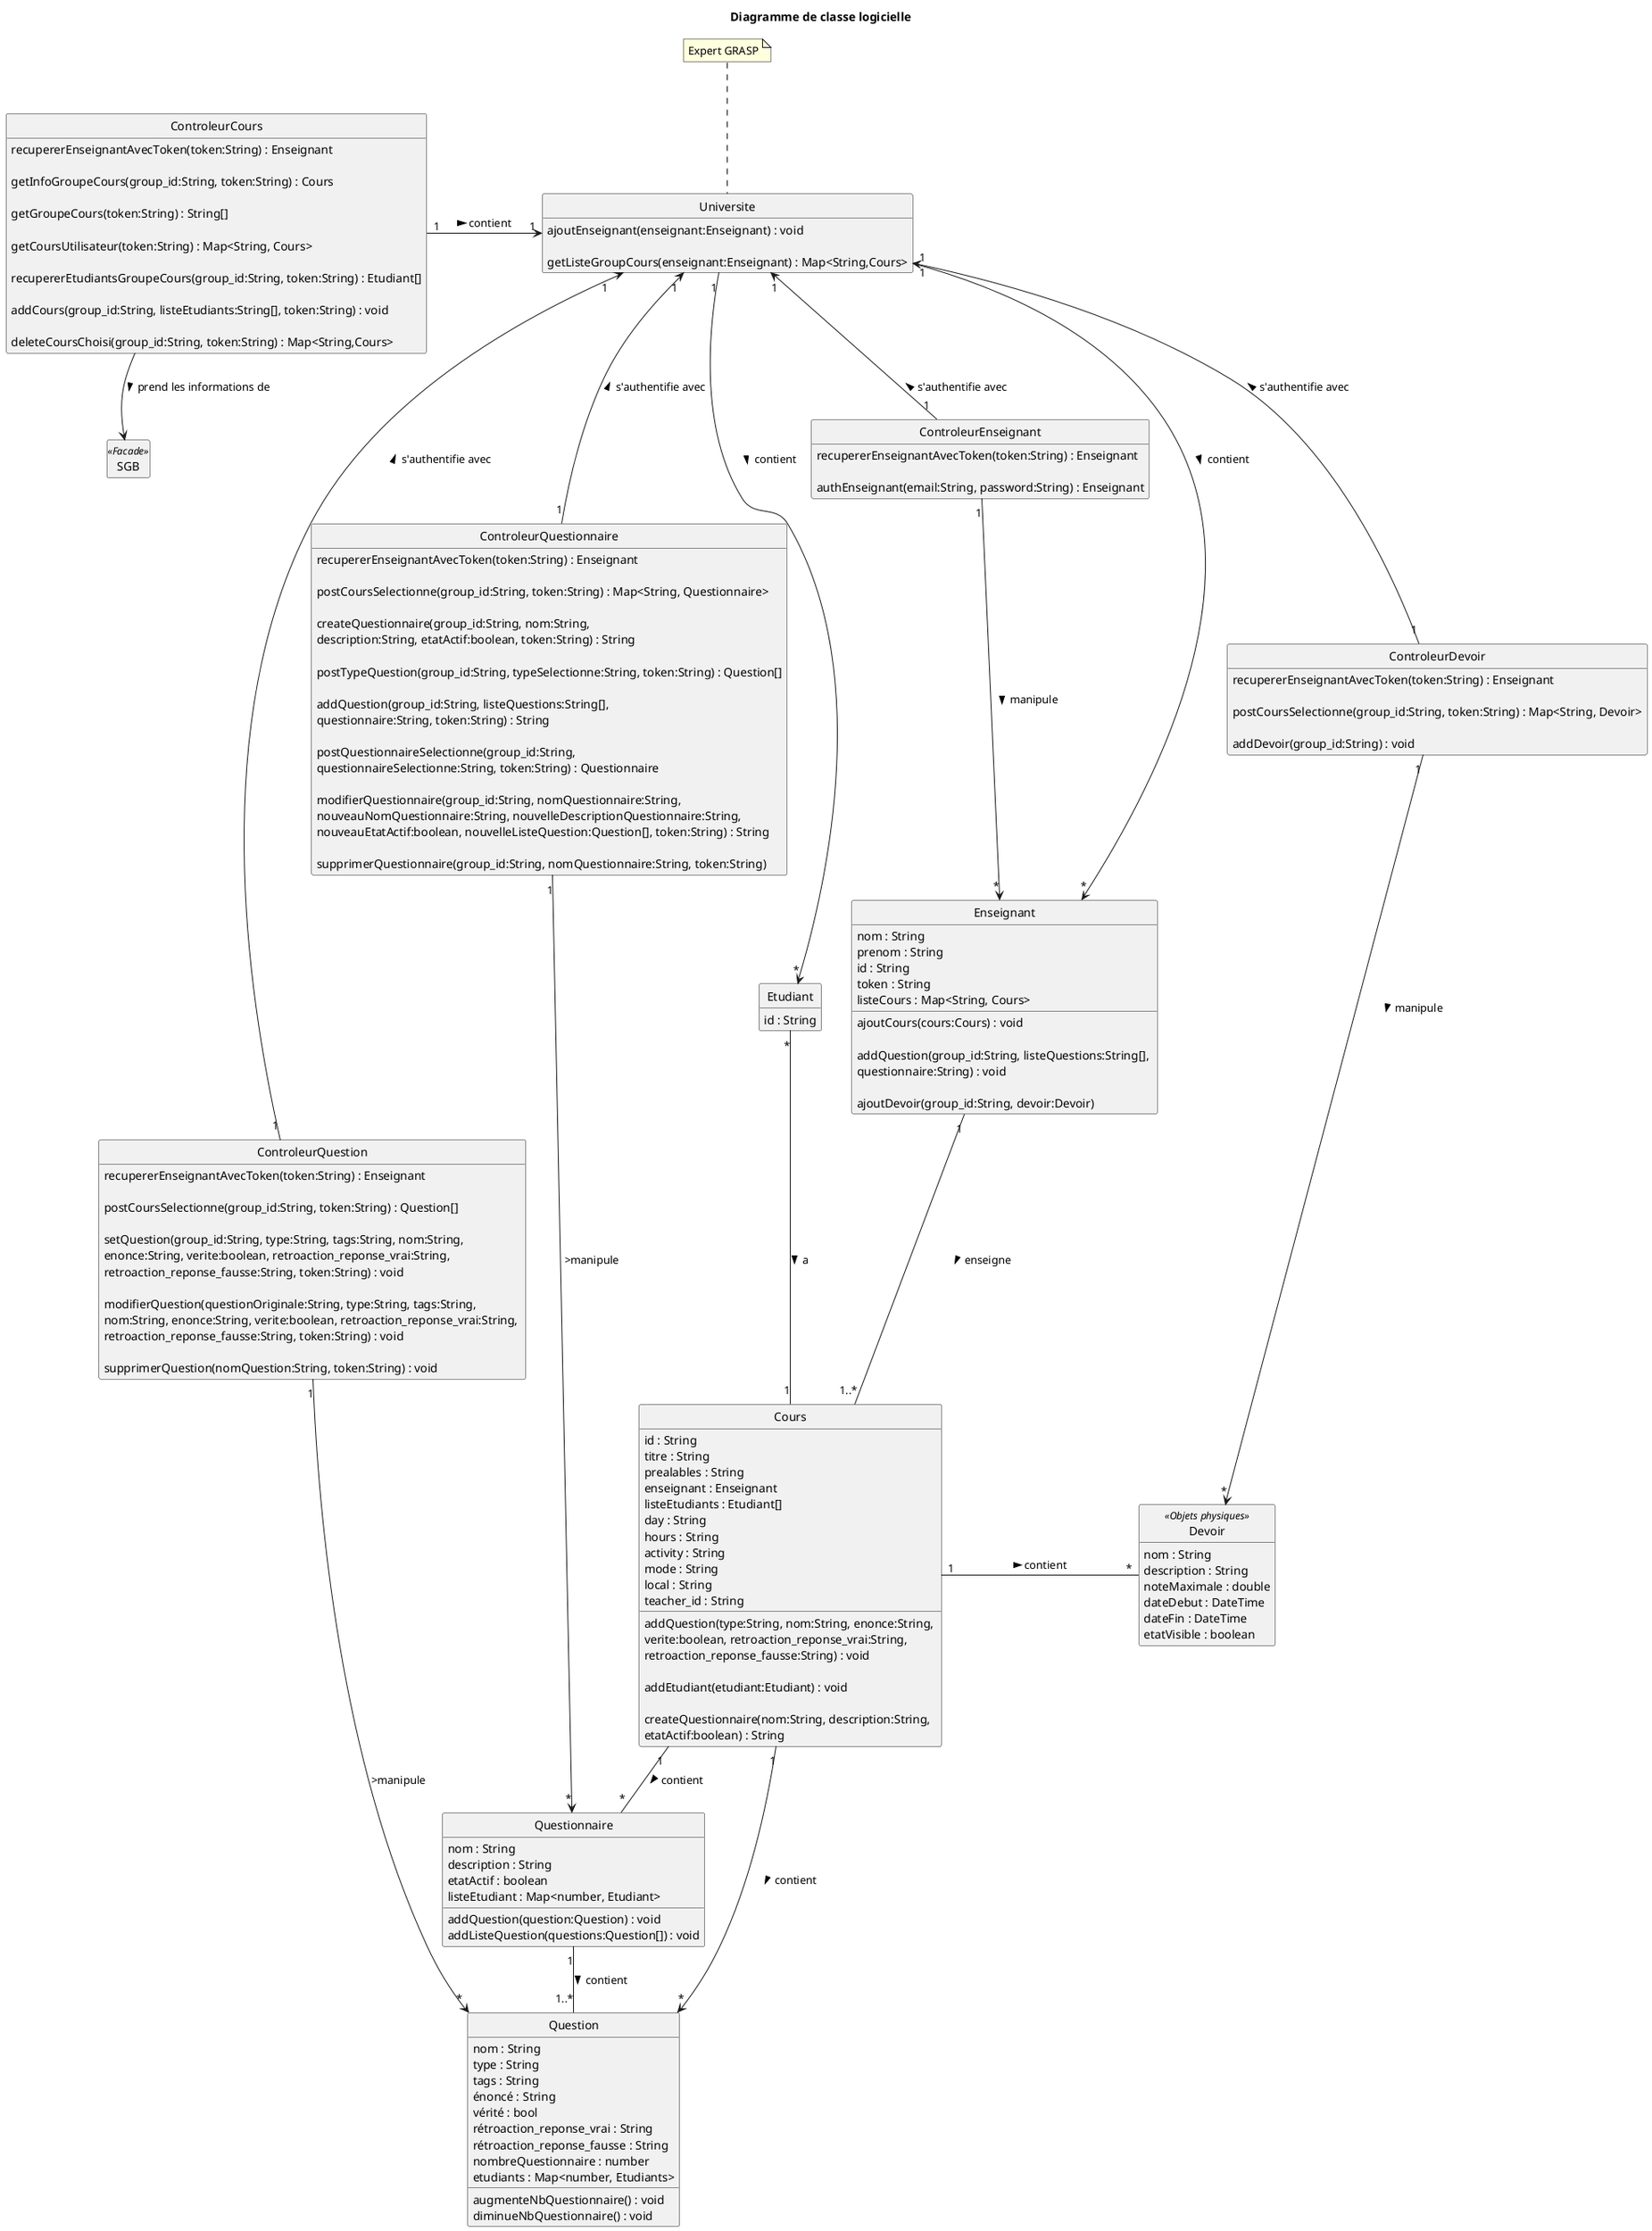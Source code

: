 @startuml DCL
skinparam style strictuml
hide empty members
title Diagramme de classe logicielle

class ControleurCours {
recupererEnseignantAvecToken(token:String) : Enseignant\n
getInfoGroupeCours(group_id:String, token:String) : Cours\n
getGroupeCours(token:String) : String[]\n
getCoursUtilisateur(token:String) : Map<String, Cours>\n
recupererEtudiantsGroupeCours(group_id:String, token:String) : Etudiant[]\n
addCours(group_id:String, listeEtudiants:String[], token:String) : void\n
deleteCoursChoisi(group_id:String, token:String) : Map<String,Cours>
}

class ControleurDevoir {
recupererEnseignantAvecToken(token:String) : Enseignant\n
postCoursSelectionne(group_id:String, token:String) : Map<String, Devoir>\n
addDevoir(group_id:String) : void
}
class ControleurEnseignant {
recupererEnseignantAvecToken(token:String) : Enseignant\n
authEnseignant(email:String, password:String) : Enseignant
}
class ControleurQuestion {
recupererEnseignantAvecToken(token:String) : Enseignant\n
postCoursSelectionne(group_id:String, token:String) : Question[]\n
setQuestion(group_id:String, type:String, tags:String, nom:String, \nenonce:String, verite:boolean, retroaction_reponse_vrai:String, \nretroaction_reponse_fausse:String, token:String) : void\n
modifierQuestion(questionOriginale:String, type:String, tags:String, \nnom:String, enonce:String, verite:boolean, retroaction_reponse_vrai:String, \nretroaction_reponse_fausse:String, token:String) : void\n
supprimerQuestion(nomQuestion:String, token:String) : void
}
class ControleurQuestionnaire {
recupererEnseignantAvecToken(token:String) : Enseignant\n
postCoursSelectionne(group_id:String, token:String) : Map<String, Questionnaire>\n
createQuestionnaire(group_id:String, nom:String, \ndescription:String, etatActif:boolean, token:String) : String\n
postTypeQuestion(group_id:String, typeSelectionne:String, token:String) : Question[]\n
addQuestion(group_id:String, listeQuestions:String[], \nquestionnaire:String, token:String) : String\n
postQuestionnaireSelectionne(group_id:String, \nquestionnaireSelectionne:String, token:String) : Questionnaire\n
modifierQuestionnaire(group_id:String, nomQuestionnaire:String, \nnouveauNomQuestionnaire:String, nouvelleDescriptionQuestionnaire:String, \nnouveauEtatActif:boolean, nouvelleListeQuestion:Question[], token:String) : String\n
supprimerQuestionnaire(group_id:String, nomQuestionnaire:String, token:String)
}

class Universite {


  ajoutEnseignant(enseignant:Enseignant) : void\n
  getListeGroupCours(enseignant:Enseignant) : Map<String,Cours>
}
note top of Universite
Expert GRASP
end note

class Cours {
  id : String
  titre : String
  prealables : String
  enseignant : Enseignant
  listeEtudiants : Etudiant[]
  day : String
  hours : String
  activity : String 
  mode : String 
  local : String 
  teacher_id : String 

  addQuestion(type:String, nom:String, enonce:String, \nverite:boolean, retroaction_reponse_vrai:String, \nretroaction_reponse_fausse:String) : void\n
  addEtudiant(etudiant:Etudiant) : void\n
  createQuestionnaire(nom:String, description:String, \netatActif:boolean) : String
}

class Etudiant {
  id : String

}

class Enseignant {
  nom : String
  prenom : String
  id : String
  token : String
  listeCours : Map<String, Cours>

  ajoutCours(cours:Cours) : void\n
  addQuestion(group_id:String, listeQuestions:String[], \nquestionnaire:String) : void\n
  ajoutDevoir(group_id:String, devoir:Devoir)
}

class Question {
  nom : String
  type : String
  tags : String
  énoncé : String
  vérité : bool 
  rétroaction_reponse_vrai : String
  rétroaction_reponse_fausse : String
  nombreQuestionnaire : number
  etudiants : Map<number, Etudiants>

  augmenteNbQuestionnaire() : void 
  diminueNbQuestionnaire() : void
}

class Questionnaire {
  nom : String
  description : String
  etatActif : boolean
  listeEtudiant : Map<number, Etudiant>

  addQuestion(question:Question) : void
  addListeQuestion(questions:Question[]) : void
}

class Devoir <<Objets physiques>>{
  nom : String
  description : String
  noteMaximale : double
  dateDebut : DateTime
  dateFin : DateTime
  etatVisible : boolean
}

class SGB <<Facade>> {

}

Etudiant "*" -- "1" Cours : > a
Enseignant "1" -- "1..*" Cours : > enseigne
ControleurCours "1" -> "1" Universite : > contient
Cours "1" -> "*" Question : > contient
Cours "1" -right- "*" Devoir : > contient
Cours "1" -- "*" Questionnaire : > contient
Questionnaire "1" -- "1..*" Question : > contient
ControleurCours -down-> SGB : > prend les informations de
Universite "1" -down-> "*" Etudiant : > contient
Universite "1" -down-> "*" Enseignant : > contient
Universite "1" <-down- "1" ControleurEnseignant : < s'authentifie avec
Universite "1" <-down- "1" ControleurDevoir : < s'authentifie avec
Universite "1" <-down- "1" ControleurQuestion : < s'authentifie avec
Universite "1" <-down- "1" ControleurQuestionnaire : < s'authentifie avec
ControleurEnseignant "1" -down-> "*" Enseignant : > manipule
ControleurDevoir "1" -down-> "*" Devoir : > manipule
ControleurQuestion "1"-down-> "*" Question : >manipule
ControleurQuestionnaire "1"-down-> "*" Questionnaire : >manipule

@enduml